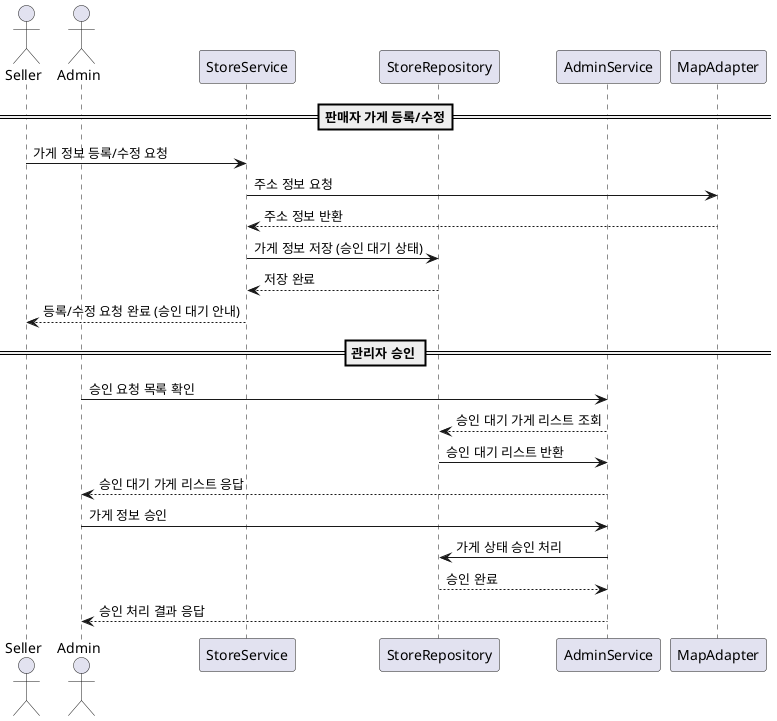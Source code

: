 @startuml
'판매자가 가게를 등록/수정하면, 관리자는 이를 승인하는 가게 관리 시퀀스 다이어그램
actor Seller
actor Admin

participant StoreService
participant StoreRepository
participant AdminService
participant MapAdapter

== 판매자 가게 등록/수정==
Seller -> StoreService : 가게 정보 등록/수정 요청
StoreService -> MapAdapter : 주소 정보 요청
MapAdapter --> StoreService : 주소 정보 반환

StoreService -> StoreRepository : 가게 정보 저장 (승인 대기 상태)
StoreRepository --> StoreService : 저장 완료
StoreService --> Seller : 등록/수정 요청 완료 (승인 대기 안내)

== 관리자 승인 ==
Admin -> AdminService : 승인 요청 목록 확인
AdminService --> StoreRepository : 승인 대기 가게 리스트 조회
StoreRepository -> AdminService : 승인 대기 리스트 반환
AdminService --> Admin : 승인 대기 가게 리스트 응답

Admin -> AdminService : 가게 정보 승인
AdminService -> StoreRepository : 가게 상태 승인 처리
StoreRepository --> AdminService : 승인 완료
AdminService --> Admin : 승인 처리 결과 응답

@enduml